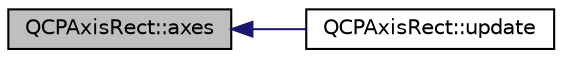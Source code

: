 digraph "QCPAxisRect::axes"
{
  edge [fontname="Helvetica",fontsize="10",labelfontname="Helvetica",labelfontsize="10"];
  node [fontname="Helvetica",fontsize="10",shape=record];
  rankdir="LR";
  Node47 [label="QCPAxisRect::axes",height=0.2,width=0.4,color="black", fillcolor="grey75", style="filled", fontcolor="black"];
  Node47 -> Node48 [dir="back",color="midnightblue",fontsize="10",style="solid",fontname="Helvetica"];
  Node48 [label="QCPAxisRect::update",height=0.2,width=0.4,color="black", fillcolor="white", style="filled",URL="$d8/dad/class_q_c_p_axis_rect.html#a255080a017df9083a60a321ef2ba9ed8"];
}
